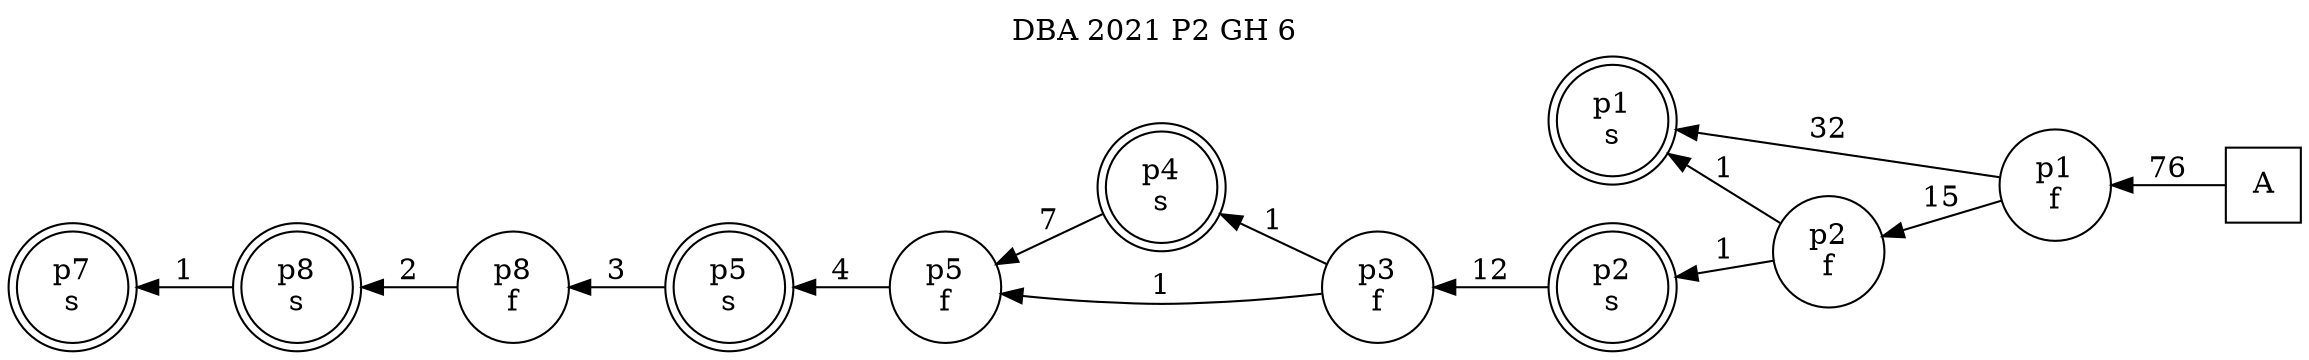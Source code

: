 digraph DBA_2021_P2_GH_6_LOW {
labelloc="tl"
label= " DBA 2021 P2 GH 6 "
rankdir="RL";
"A" [shape="square" label="A"]
"p1_f" [shape="circle" label="p1
f"]
"p1_s" [shape="doublecircle" label="p1
s"]
"p2_f" [shape="circle" label="p2
f"]
"p2_s" [shape="doublecircle" label="p2
s"]
"p3_f" [shape="circle" label="p3
f"]
"p4_s" [shape="doublecircle" label="p4
s"]
"p5_f" [shape="circle" label="p5
f"]
"p5_s" [shape="doublecircle" label="p5
s"]
"p8_f" [shape="circle" label="p8
f"]
"p8_s" [shape="doublecircle" label="p8
s"]
"p7_s" [shape="doublecircle" label="p7
s"]
"A" -> "p1_f" [ label=76]
"p1_f" -> "p1_s" [ label=32]
"p1_f" -> "p2_f" [ label=15]
"p2_f" -> "p1_s" [ label=1]
"p2_f" -> "p2_s" [ label=1]
"p2_s" -> "p3_f" [ label=12]
"p3_f" -> "p4_s" [ label=1]
"p3_f" -> "p5_f" [ label=1]
"p4_s" -> "p5_f" [ label=7]
"p5_f" -> "p5_s" [ label=4]
"p5_s" -> "p8_f" [ label=3]
"p8_f" -> "p8_s" [ label=2]
"p8_s" -> "p7_s" [ label=1]
}
